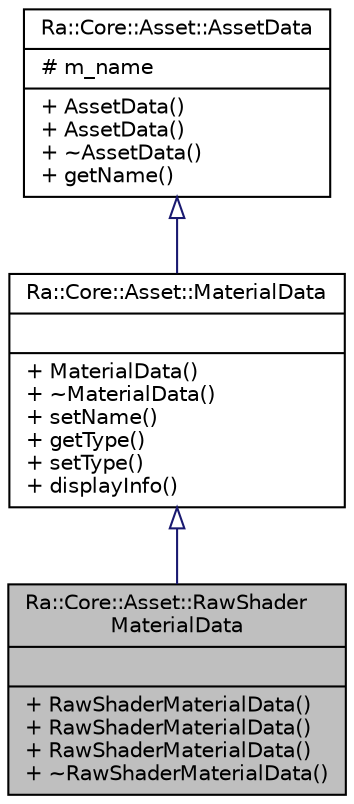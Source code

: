 digraph "Ra::Core::Asset::RawShaderMaterialData"
{
 // INTERACTIVE_SVG=YES
 // LATEX_PDF_SIZE
  edge [fontname="Helvetica",fontsize="10",labelfontname="Helvetica",labelfontsize="10"];
  node [fontname="Helvetica",fontsize="10",shape=record];
  Node1 [label="{Ra::Core::Asset::RawShader\lMaterialData\n||+ RawShaderMaterialData()\l+ RawShaderMaterialData()\l+ RawShaderMaterialData()\l+ ~RawShaderMaterialData()\l}",height=0.2,width=0.4,color="black", fillcolor="grey75", style="filled", fontcolor="black",tooltip=" "];
  Node2 -> Node1 [dir="back",color="midnightblue",fontsize="10",style="solid",arrowtail="onormal",fontname="Helvetica"];
  Node2 [label="{Ra::Core::Asset::MaterialData\n||+ MaterialData()\l+ ~MaterialData()\l+ setName()\l+ getType()\l+ setType()\l+ displayInfo()\l}",height=0.2,width=0.4,color="black", fillcolor="white", style="filled",URL="$classRa_1_1Core_1_1Asset_1_1MaterialData.html",tooltip="represent material data loaded by a file loader. Material data must be identified by a unique name...."];
  Node3 -> Node2 [dir="back",color="midnightblue",fontsize="10",style="solid",arrowtail="onormal",fontname="Helvetica"];
  Node3 [label="{Ra::Core::Asset::AssetData\n|# m_name\l|+ AssetData()\l+ AssetData()\l+ ~AssetData()\l+ getName()\l}",height=0.2,width=0.4,color="black", fillcolor="white", style="filled",URL="$classRa_1_1Core_1_1Asset_1_1AssetData.html",tooltip=" "];
}
